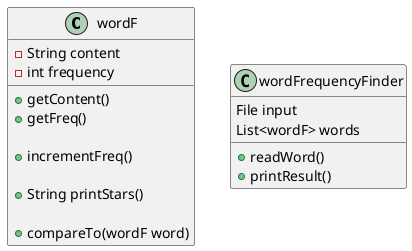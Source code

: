 @startuml

class wordF{

-String content
-int frequency

+getContent()
+getFreq()

+incrementFreq()

+String printStars()

+compareTo(wordF word)
}

class wordFrequencyFinder{

File input
List<wordF> words

+readWord()
+printResult()

}

@enduml